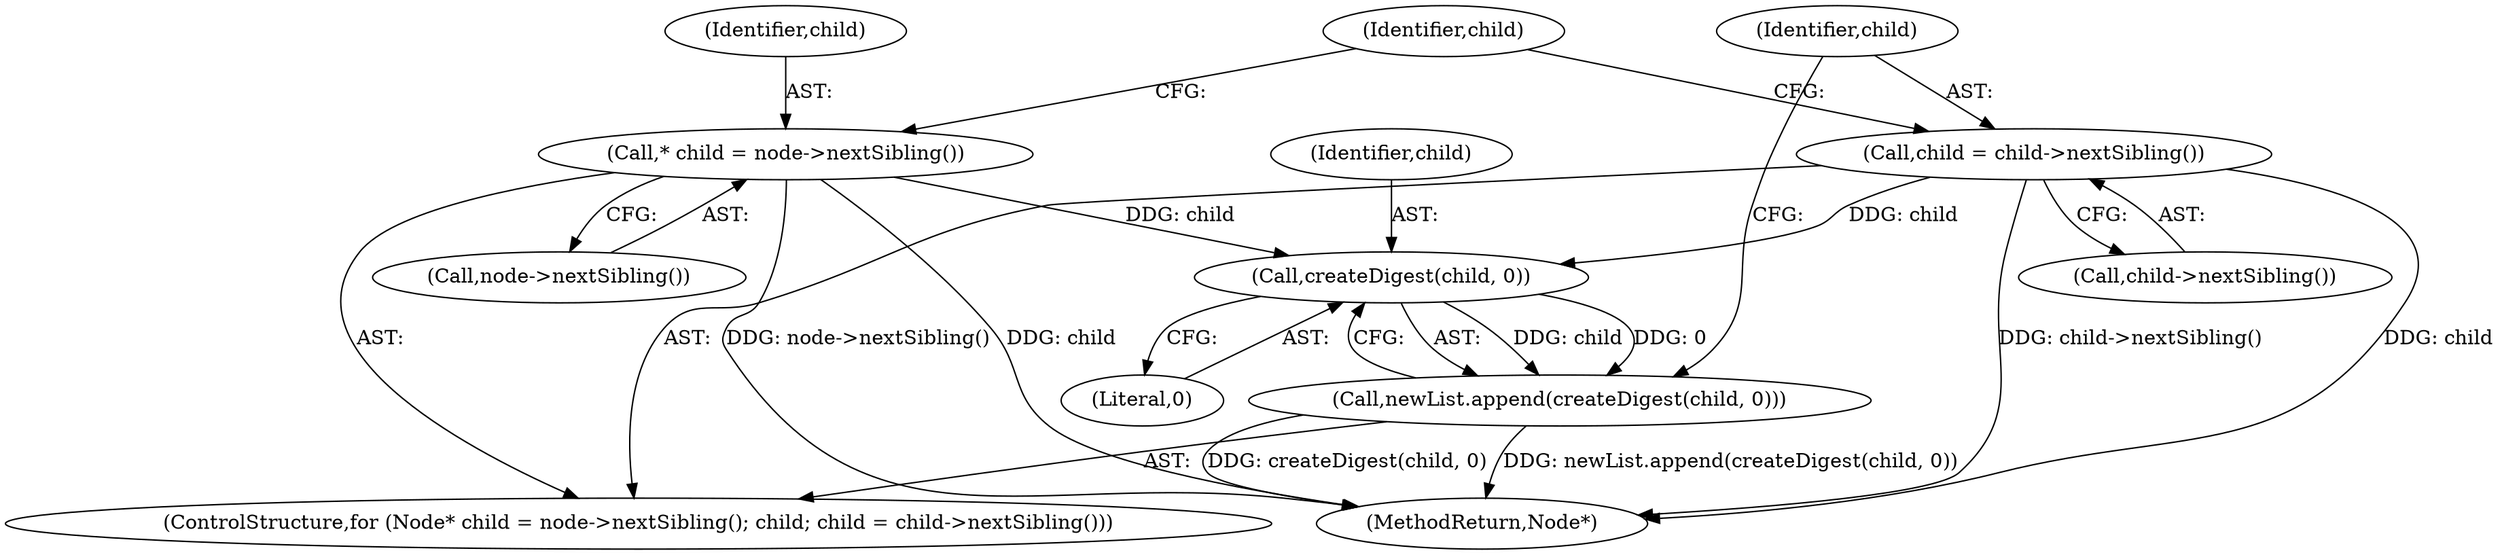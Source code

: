 digraph "0_Chrome_73edae623529f04c668268de49d00324b96166a2_8@API" {
"1000222" [label="(Call,createDigest(child, 0))"];
"1000218" [label="(Call,child = child->nextSibling())"];
"1000214" [label="(Call,* child = node->nextSibling())"];
"1000221" [label="(Call,newList.append(createDigest(child, 0)))"];
"1000215" [label="(Identifier,child)"];
"1000222" [label="(Call,createDigest(child, 0))"];
"1000217" [label="(Identifier,child)"];
"1000250" [label="(MethodReturn,Node*)"];
"1000218" [label="(Call,child = child->nextSibling())"];
"1000224" [label="(Literal,0)"];
"1000220" [label="(Call,child->nextSibling())"];
"1000221" [label="(Call,newList.append(createDigest(child, 0)))"];
"1000212" [label="(ControlStructure,for (Node* child = node->nextSibling(); child; child = child->nextSibling()))"];
"1000219" [label="(Identifier,child)"];
"1000216" [label="(Call,node->nextSibling())"];
"1000214" [label="(Call,* child = node->nextSibling())"];
"1000223" [label="(Identifier,child)"];
"1000222" -> "1000221"  [label="AST: "];
"1000222" -> "1000224"  [label="CFG: "];
"1000223" -> "1000222"  [label="AST: "];
"1000224" -> "1000222"  [label="AST: "];
"1000221" -> "1000222"  [label="CFG: "];
"1000222" -> "1000221"  [label="DDG: child"];
"1000222" -> "1000221"  [label="DDG: 0"];
"1000218" -> "1000222"  [label="DDG: child"];
"1000214" -> "1000222"  [label="DDG: child"];
"1000218" -> "1000212"  [label="AST: "];
"1000218" -> "1000220"  [label="CFG: "];
"1000219" -> "1000218"  [label="AST: "];
"1000220" -> "1000218"  [label="AST: "];
"1000217" -> "1000218"  [label="CFG: "];
"1000218" -> "1000250"  [label="DDG: child"];
"1000218" -> "1000250"  [label="DDG: child->nextSibling()"];
"1000214" -> "1000212"  [label="AST: "];
"1000214" -> "1000216"  [label="CFG: "];
"1000215" -> "1000214"  [label="AST: "];
"1000216" -> "1000214"  [label="AST: "];
"1000217" -> "1000214"  [label="CFG: "];
"1000214" -> "1000250"  [label="DDG: node->nextSibling()"];
"1000214" -> "1000250"  [label="DDG: child"];
"1000221" -> "1000212"  [label="AST: "];
"1000219" -> "1000221"  [label="CFG: "];
"1000221" -> "1000250"  [label="DDG: newList.append(createDigest(child, 0))"];
"1000221" -> "1000250"  [label="DDG: createDigest(child, 0)"];
}
